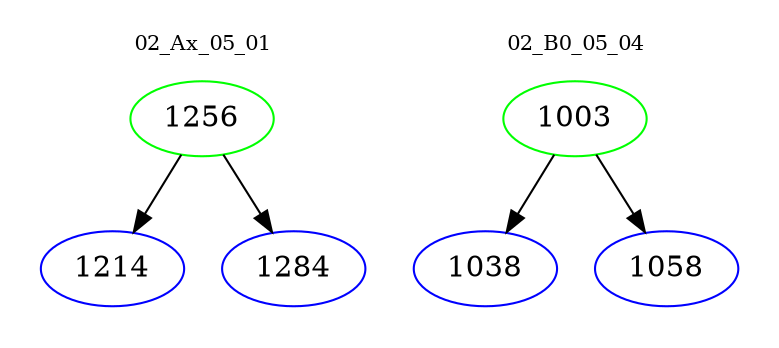 digraph{
subgraph cluster_0 {
color = white
label = "02_Ax_05_01";
fontsize=10;
T0_1256 [label="1256", color="green"]
T0_1256 -> T0_1214 [color="black"]
T0_1214 [label="1214", color="blue"]
T0_1256 -> T0_1284 [color="black"]
T0_1284 [label="1284", color="blue"]
}
subgraph cluster_1 {
color = white
label = "02_B0_05_04";
fontsize=10;
T1_1003 [label="1003", color="green"]
T1_1003 -> T1_1038 [color="black"]
T1_1038 [label="1038", color="blue"]
T1_1003 -> T1_1058 [color="black"]
T1_1058 [label="1058", color="blue"]
}
}
